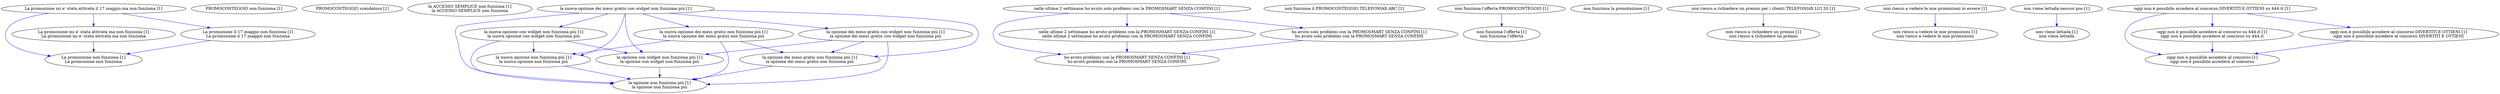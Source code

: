 digraph collapsedGraph {
"La promozione non funziona [1]\nLa promozione non funziona""La promozione mi e' stata attivata il 17 maggio ma non funziona [1]""La promozione mi e' stata attivata ma non funziona [1]\nLa promozione mi e' stata attivata ma non funziona""La promozione il 17 maggio non funziona [1]\nLa promozione il 17 maggio non funziona""PROMOCONTEGGIO non funziona [1]""PROMOCONTEGGIO scandaloso [1]""la ACCESSO SEMPLICE non funziona [1]\nla ACCESSO SEMPLICE non funziona""la opzione non funziona più [1]\nla opzione non funziona più""la nuova opzione dei mess gratis con widget non funziona più [1]""la nuova opzione con widget non funziona più [1]\nla nuova opzione con widget non funziona più""la nuova opzione non funziona più [1]\nla nuova opzione non funziona più""la opzione con widget non funziona più [1]\nla opzione con widget non funziona più""la nuova opzione dei mess gratis non funziona più [1]\nla nuova opzione dei mess gratis non funziona più""la opzione dei mess gratis non funziona più [1]\nla opzione dei mess gratis non funziona più""la opzione dei mess gratis con widget non funziona più [1]\nla opzione dei mess gratis con widget non funziona più""ho avuto problemi con la PROMOSMART SENZA CONFINI [1]\nho avuto problemi con la PROMOSMART SENZA CONFINI""nelle ultime 2 settimane ho avuto solo problemi con la PROMOSMART SENZA CONFINI [1]""nelle ultime 2 settimane ho avuto problemi con la PROMOSMART SENZA CONFINI [1]\nnelle ultime 2 settimane ho avuto problemi con la PROMOSMART SENZA CONFINI""ho avuto solo problemi con la PROMOSMART SENZA CONFINI [1]\nho avuto solo problemi con la PROMOSMART SENZA CONFINI""non funziona il PROMOCONTEGGIO TELEFONIAX ABC [1]""non funziona l'offerta [1]\nnon funziona l'offerta""non funziona l'offerta PROMOCONTEGGIO [1]""non funziona la prenotazione [1]""non riesco a richiedere un premio [1]\nnon riesco a richiedere un premio""non riesco a richiedere un premio per i clienti TELEFONIAX LUI 20 [1]""non riesco a vedere le mie promozioni [1]\nnon riesco a vedere le mie promozioni""non riesco a vedere le mie promozioni in essere [1]""non viene lettada [1]\nnon viene lettada""non viene lettada nessun pos [1]""oggi non è possibile accedere al concorso [1]\noggi non è possibile accedere al concorso""oggi non è possibile accedere al concorso DIVERTITI E OTTIENI su 444.it [1]""oggi non è possibile accedere al concorso su 444.it [1]\noggi non è possibile accedere al concorso su 444.it""oggi non è possibile accedere al concorso DIVERTITI E OTTIENI [1]\noggi non è possibile accedere al concorso DIVERTITI E OTTIENI""La promozione mi e' stata attivata il 17 maggio ma non funziona [1]" -> "La promozione mi e' stata attivata ma non funziona [1]\nLa promozione mi e' stata attivata ma non funziona" [color=blue]
"La promozione mi e' stata attivata ma non funziona [1]\nLa promozione mi e' stata attivata ma non funziona" -> "La promozione non funziona [1]\nLa promozione non funziona" [color=blue]
"La promozione mi e' stata attivata il 17 maggio ma non funziona [1]" -> "La promozione il 17 maggio non funziona [1]\nLa promozione il 17 maggio non funziona" [color=blue]
"La promozione il 17 maggio non funziona [1]\nLa promozione il 17 maggio non funziona" -> "La promozione non funziona [1]\nLa promozione non funziona" [color=blue]
"La promozione mi e' stata attivata il 17 maggio ma non funziona [1]" -> "La promozione non funziona [1]\nLa promozione non funziona" [color=blue]
"la nuova opzione dei mess gratis con widget non funziona più [1]" -> "la nuova opzione con widget non funziona più [1]\nla nuova opzione con widget non funziona più" [color=blue]
"la nuova opzione con widget non funziona più [1]\nla nuova opzione con widget non funziona più" -> "la nuova opzione non funziona più [1]\nla nuova opzione non funziona più" [color=blue]
"la nuova opzione non funziona più [1]\nla nuova opzione non funziona più" -> "la opzione non funziona più [1]\nla opzione non funziona più" [color=blue]
"la nuova opzione con widget non funziona più [1]\nla nuova opzione con widget non funziona più" -> "la opzione con widget non funziona più [1]\nla opzione con widget non funziona più" [color=blue]
"la opzione con widget non funziona più [1]\nla opzione con widget non funziona più" -> "la opzione non funziona più [1]\nla opzione non funziona più" [color=blue]
"la nuova opzione dei mess gratis con widget non funziona più [1]" -> "la nuova opzione dei mess gratis non funziona più [1]\nla nuova opzione dei mess gratis non funziona più" [color=blue]
"la nuova opzione dei mess gratis non funziona più [1]\nla nuova opzione dei mess gratis non funziona più" -> "la nuova opzione non funziona più [1]\nla nuova opzione non funziona più" [color=blue]
"la nuova opzione dei mess gratis non funziona più [1]\nla nuova opzione dei mess gratis non funziona più" -> "la opzione dei mess gratis non funziona più [1]\nla opzione dei mess gratis non funziona più" [color=blue]
"la opzione dei mess gratis non funziona più [1]\nla opzione dei mess gratis non funziona più" -> "la opzione non funziona più [1]\nla opzione non funziona più" [color=blue]
"la nuova opzione dei mess gratis con widget non funziona più [1]" -> "la opzione dei mess gratis con widget non funziona più [1]\nla opzione dei mess gratis con widget non funziona più" [color=blue]
"la opzione dei mess gratis con widget non funziona più [1]\nla opzione dei mess gratis con widget non funziona più" -> "la opzione con widget non funziona più [1]\nla opzione con widget non funziona più" [color=blue]
"la opzione dei mess gratis con widget non funziona più [1]\nla opzione dei mess gratis con widget non funziona più" -> "la opzione dei mess gratis non funziona più [1]\nla opzione dei mess gratis non funziona più" [color=blue]
"la nuova opzione dei mess gratis con widget non funziona più [1]" -> "la opzione con widget non funziona più [1]\nla opzione con widget non funziona più" [color=blue]
"la nuova opzione dei mess gratis con widget non funziona più [1]" -> "la opzione dei mess gratis non funziona più [1]\nla opzione dei mess gratis non funziona più" [color=blue]
"la nuova opzione dei mess gratis con widget non funziona più [1]" -> "la nuova opzione non funziona più [1]\nla nuova opzione non funziona più" [color=blue]
"la nuova opzione con widget non funziona più [1]\nla nuova opzione con widget non funziona più" -> "la opzione non funziona più [1]\nla opzione non funziona più" [color=blue]
"la nuova opzione dei mess gratis non funziona più [1]\nla nuova opzione dei mess gratis non funziona più" -> "la opzione non funziona più [1]\nla opzione non funziona più" [color=blue]
"la opzione dei mess gratis con widget non funziona più [1]\nla opzione dei mess gratis con widget non funziona più" -> "la opzione non funziona più [1]\nla opzione non funziona più" [color=blue]
"la nuova opzione dei mess gratis con widget non funziona più [1]" -> "la opzione non funziona più [1]\nla opzione non funziona più" [color=blue]
"nelle ultime 2 settimane ho avuto solo problemi con la PROMOSMART SENZA CONFINI [1]" -> "nelle ultime 2 settimane ho avuto problemi con la PROMOSMART SENZA CONFINI [1]\nnelle ultime 2 settimane ho avuto problemi con la PROMOSMART SENZA CONFINI" [color=blue]
"nelle ultime 2 settimane ho avuto problemi con la PROMOSMART SENZA CONFINI [1]\nnelle ultime 2 settimane ho avuto problemi con la PROMOSMART SENZA CONFINI" -> "ho avuto problemi con la PROMOSMART SENZA CONFINI [1]\nho avuto problemi con la PROMOSMART SENZA CONFINI" [color=blue]
"nelle ultime 2 settimane ho avuto solo problemi con la PROMOSMART SENZA CONFINI [1]" -> "ho avuto solo problemi con la PROMOSMART SENZA CONFINI [1]\nho avuto solo problemi con la PROMOSMART SENZA CONFINI" [color=blue]
"ho avuto solo problemi con la PROMOSMART SENZA CONFINI [1]\nho avuto solo problemi con la PROMOSMART SENZA CONFINI" -> "ho avuto problemi con la PROMOSMART SENZA CONFINI [1]\nho avuto problemi con la PROMOSMART SENZA CONFINI" [color=blue]
"nelle ultime 2 settimane ho avuto solo problemi con la PROMOSMART SENZA CONFINI [1]" -> "ho avuto problemi con la PROMOSMART SENZA CONFINI [1]\nho avuto problemi con la PROMOSMART SENZA CONFINI" [color=blue]
"non funziona l'offerta PROMOCONTEGGIO [1]" -> "non funziona l'offerta [1]\nnon funziona l'offerta" [color=blue]
"non riesco a richiedere un premio per i clienti TELEFONIAX LUI 20 [1]" -> "non riesco a richiedere un premio [1]\nnon riesco a richiedere un premio" [color=blue]
"non riesco a vedere le mie promozioni in essere [1]" -> "non riesco a vedere le mie promozioni [1]\nnon riesco a vedere le mie promozioni" [color=blue]
"non viene lettada nessun pos [1]" -> "non viene lettada [1]\nnon viene lettada" [color=blue]
"oggi non è possibile accedere al concorso DIVERTITI E OTTIENI su 444.it [1]" -> "oggi non è possibile accedere al concorso su 444.it [1]\noggi non è possibile accedere al concorso su 444.it" [color=blue]
"oggi non è possibile accedere al concorso su 444.it [1]\noggi non è possibile accedere al concorso su 444.it" -> "oggi non è possibile accedere al concorso [1]\noggi non è possibile accedere al concorso" [color=blue]
"oggi non è possibile accedere al concorso DIVERTITI E OTTIENI su 444.it [1]" -> "oggi non è possibile accedere al concorso DIVERTITI E OTTIENI [1]\noggi non è possibile accedere al concorso DIVERTITI E OTTIENI" [color=blue]
"oggi non è possibile accedere al concorso DIVERTITI E OTTIENI [1]\noggi non è possibile accedere al concorso DIVERTITI E OTTIENI" -> "oggi non è possibile accedere al concorso [1]\noggi non è possibile accedere al concorso" [color=blue]
"oggi non è possibile accedere al concorso DIVERTITI E OTTIENI su 444.it [1]" -> "oggi non è possibile accedere al concorso [1]\noggi non è possibile accedere al concorso" [color=blue]
}